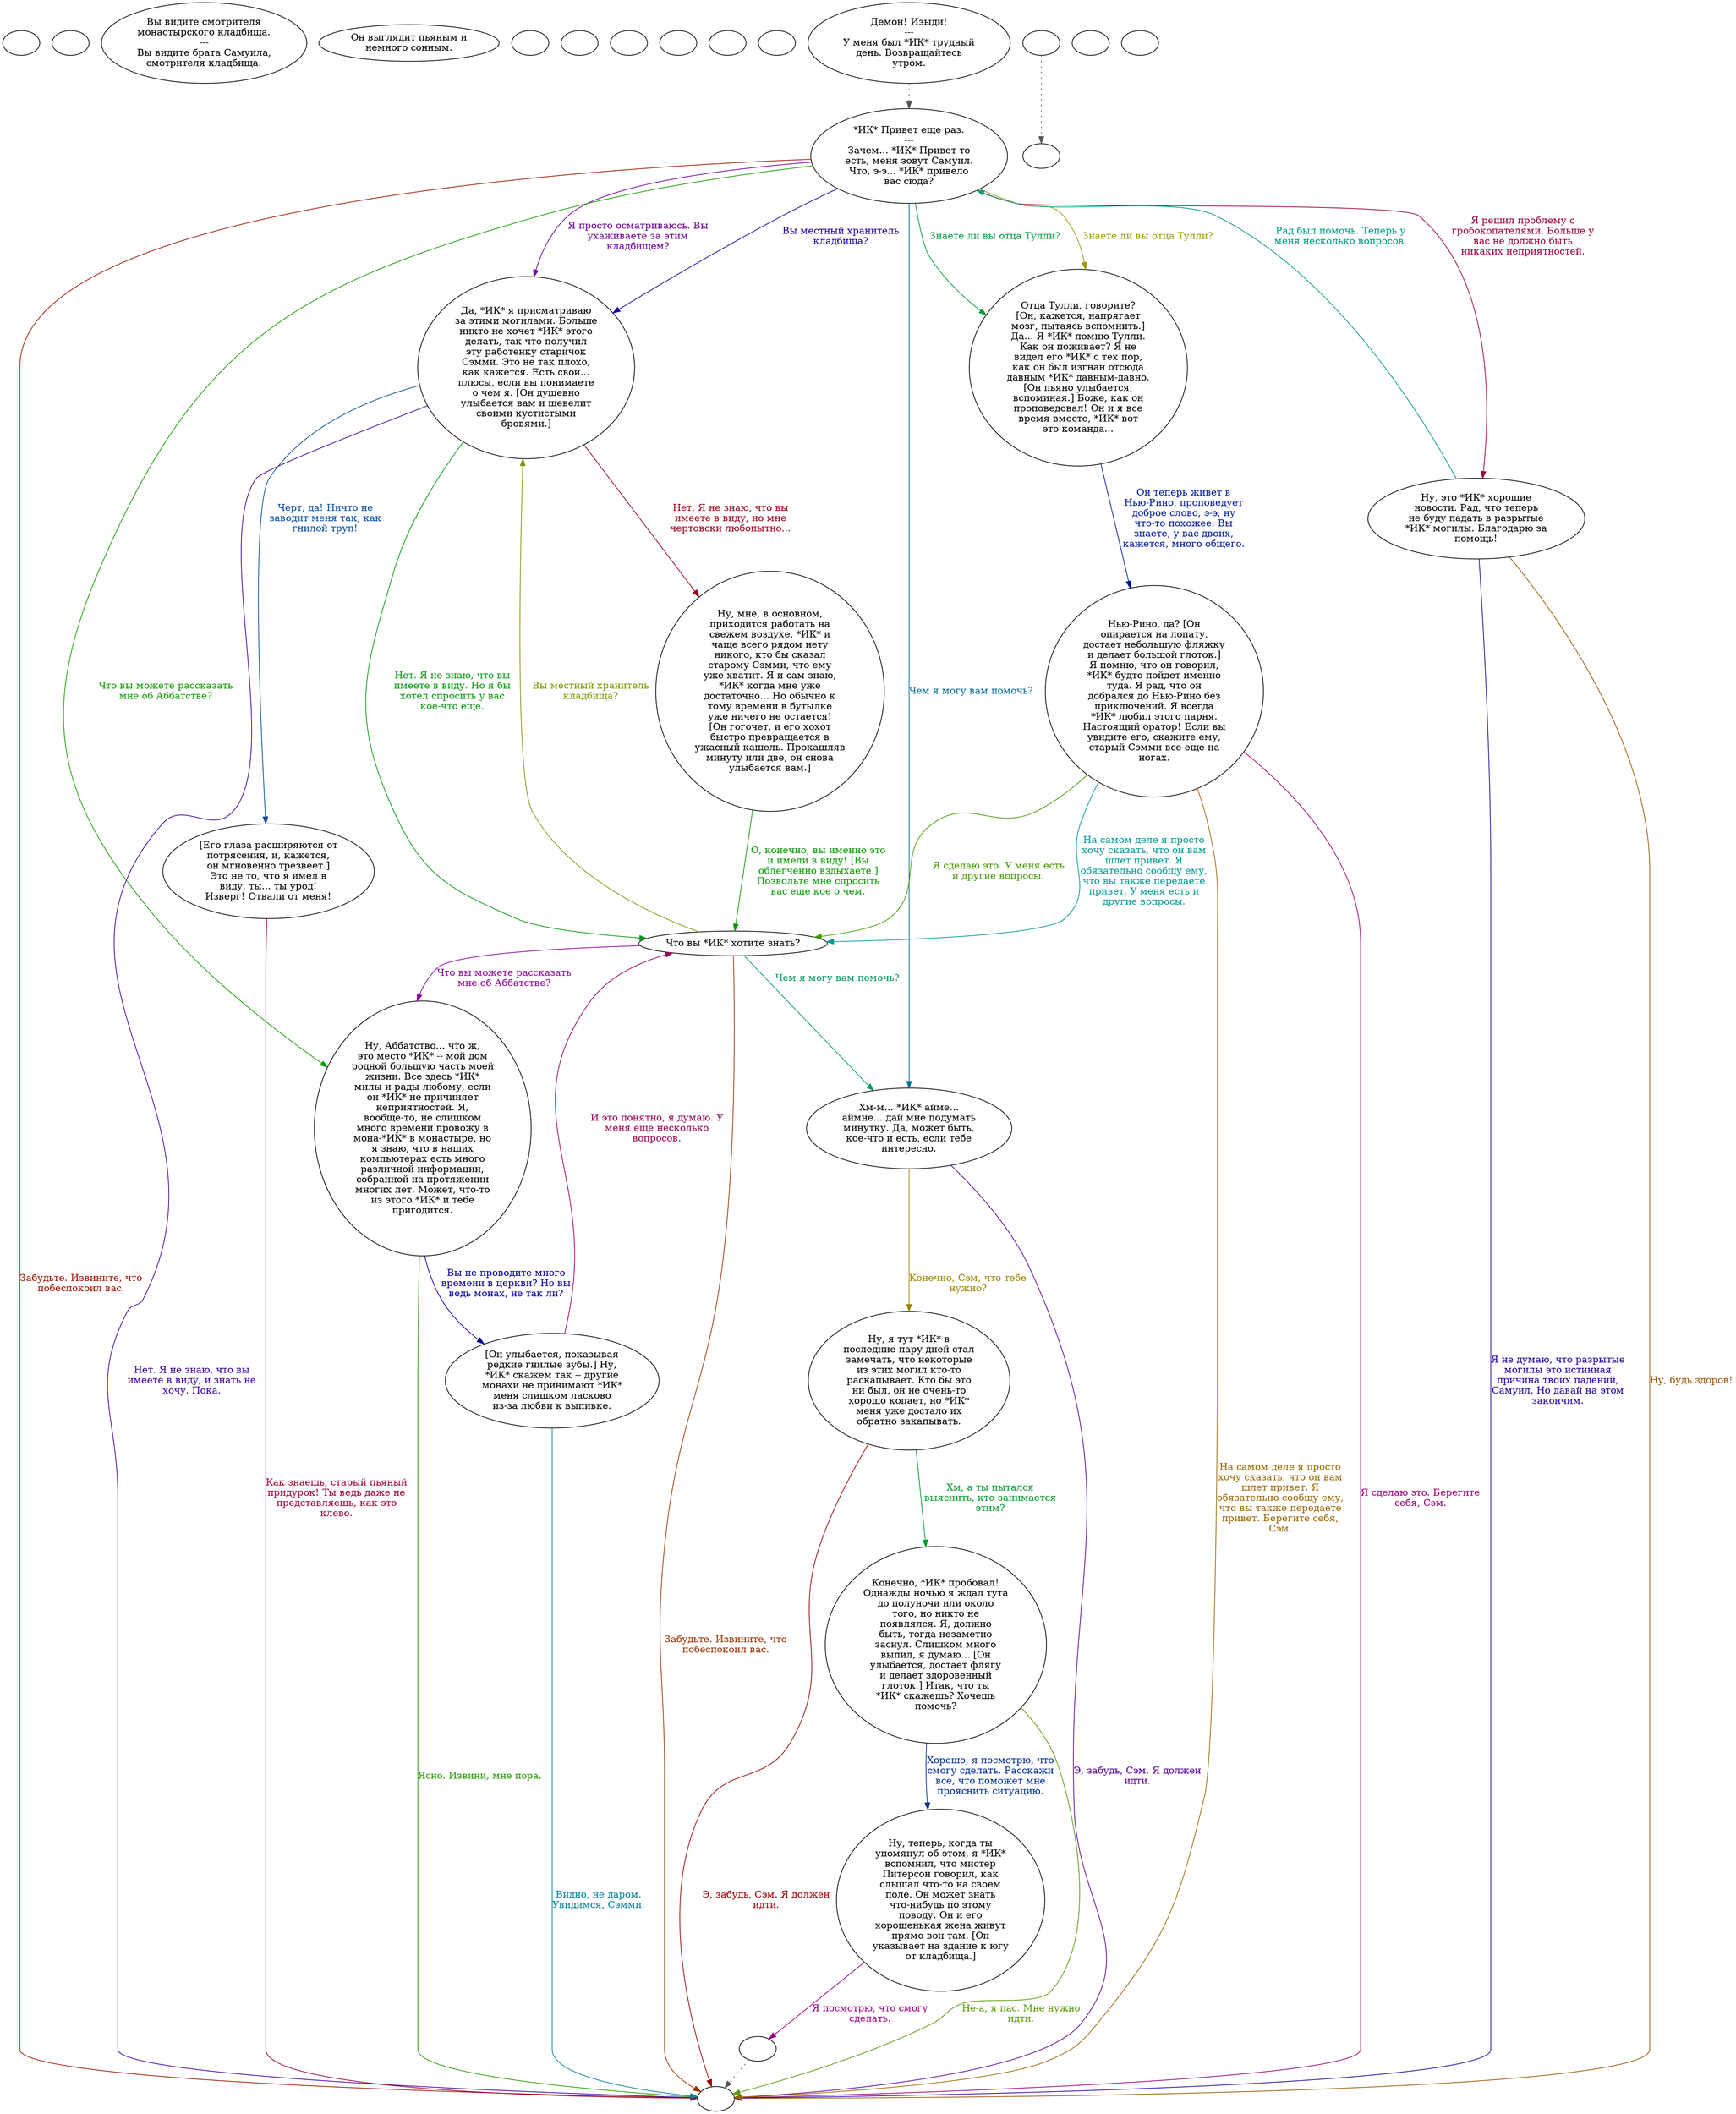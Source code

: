 digraph absamuel {
  "start" [style=filled       fillcolor="#FFFFFF"       color="#000000"]
  "start" [label=""]
  "use_p_proc" [style=filled       fillcolor="#FFFFFF"       color="#000000"]
  "use_p_proc" [label=""]
  "look_at_p_proc" [style=filled       fillcolor="#FFFFFF"       color="#000000"]
  "look_at_p_proc" [label="Вы видите смотрителя\nмонастырского кладбища.\n---\nВы видите брата Самуила,\nсмотрителя кладбища."]
  "description_p_proc" [style=filled       fillcolor="#FFFFFF"       color="#000000"]
  "description_p_proc" [label="Он выглядит пьяным и\nнемного сонным."]
  "use_skill_on_p_proc" [style=filled       fillcolor="#FFFFFF"       color="#000000"]
  "use_skill_on_p_proc" [label=""]
  "use_obj_on_p_proc" [style=filled       fillcolor="#FFFFFF"       color="#000000"]
  "use_obj_on_p_proc" [label=""]
  "damage_p_proc" [style=filled       fillcolor="#FFFFFF"       color="#000000"]
  "damage_p_proc" [label=""]
  "map_enter_p_proc" [style=filled       fillcolor="#FFFFFF"       color="#000000"]
  "map_enter_p_proc" [label=""]
  "map_update_p_proc" [style=filled       fillcolor="#FFFFFF"       color="#000000"]
  "map_update_p_proc" [label=""]
  "timed_event_p_proc" [style=filled       fillcolor="#FFFFFF"       color="#000000"]
  "timed_event_p_proc" [label=""]
  "talk_p_proc" [style=filled       fillcolor="#FFFFFF"       color="#000000"]
  "talk_p_proc" -> "Node001" [style=dotted color="#555555"]
  "talk_p_proc" [label="Демон! Изыди!\n---\nУ меня был *ИК* трудный\nдень. Возвращайтесь\nутром."]
  "Node998" [style=filled       fillcolor="#FFFFFF"       color="#000000"]
  "Node998" [label=""]
  "Node999" [style=filled       fillcolor="#FFFFFF"       color="#000000"]
  "Node999" [label=""]
  "Node001" [style=filled       fillcolor="#FFFFFF"       color="#000000"]
  "Node001" [label="*ИК* Привет еще раз.\n---\nЗачем... *ИК* Привет то\nесть, меня зовут Самуил.\nЧто, э-э... *ИК* привело\nвас сюда?"]
  "Node001" -> "Node004" [label="Вы местный хранитель\nкладбища?" color="#1A0099" fontcolor="#1A0099"]
  "Node001" -> "Node006" [label="Что вы можете рассказать\nмне об Аббатстве?" color="#139900" fontcolor="#139900"]
  "Node001" -> "Node012" [label="Я решил проблему с\nгробокопателями. Больше у\nвас не должно быть\nникаких неприятностей." color="#99003F" fontcolor="#99003F"]
  "Node001" -> "Node008" [label="Чем я могу вам помочь?" color="#006C99" fontcolor="#006C99"]
  "Node001" -> "Node002" [label="Знаете ли вы отца Тулли?" color="#999900" fontcolor="#999900"]
  "Node001" -> "Node004" [label="Я просто осматриваюсь. Вы\nухаживаете за этим\nкладбищем?" color="#6D0099" fontcolor="#6D0099"]
  "Node001" -> "Node002" [label="Знаете ли вы отца Тулли?" color="#009940" fontcolor="#009940"]
  "Node001" -> "Node999" [label="Забудьте. Извините, что\nпобеспокоил вас." color="#991300" fontcolor="#991300"]
  "Node002" [style=filled       fillcolor="#FFFFFF"       color="#000000"]
  "Node002" [label="Отца Тулли, говорите?\n[Он, кажется, напрягает\nмозг, пытаясь вспомнить.]\nДа... Я *ИК* помню Тулли.\nКак он поживает? Я не\nвидел его *ИК* с тех пор,\nкак он был изгнан отсюда\nдавным *ИК* давным-давно.\n[Он пьяно улыбается,\nвспоминая.] Боже, как он\nпроповедовал! Он и я все\nвремя вместе, *ИК* вот\nэто команда..."]
  "Node002" -> "Node003" [label="Он теперь живет в\nНью-Рино, проповедует\nдоброе слово, э-э, ну\nчто-то похожее. Вы\nзнаете, у вас двоих,\nкажется, много общего." color="#001999" fontcolor="#001999"]
  "Node003" [style=filled       fillcolor="#FFFFFF"       color="#000000"]
  "Node003" [label="Нью-Рино, да? [Он\nопирается на лопату,\nдостает небольшую фляжку\nи делает большой глоток.]\nЯ помню, что он говорил,\n*ИК* будто пойдет именно\nтуда. Я рад, что он\nдобрался до Нью-Рино без\nприключений. Я всегда\n*ИК* любил этого парня.\nНастоящий оратор! Если вы\nувидите его, скажите ему,\nстарый Сэмми все еще на\nногах."]
  "Node003" -> "Node005" [label="Я сделаю это. У меня есть\nи другие вопросы." color="#469900" fontcolor="#469900"]
  "Node003" -> "Node999" [label="Я сделаю это. Берегите\nсебя, Сэм." color="#990073" fontcolor="#990073"]
  "Node003" -> "Node005" [label="На самом деле я просто\nхочу сказать, что он вам\nшлет привет. Я\nобязательно сообщу ему,\nчто вы также передаете\nпривет. У меня есть и\nдругие вопросы." color="#009993" fontcolor="#009993"]
  "Node003" -> "Node999" [label="На самом деле я просто\nхочу сказать, что он вам\nшлет привет. Я\nобязательно сообщу ему,\nчто вы также передаете\nпривет. Берегите себя,\nСэм." color="#996600" fontcolor="#996600"]
  "Node004" [style=filled       fillcolor="#FFFFFF"       color="#000000"]
  "Node004" [label="Да, *ИК* я присматриваю\nза этими могилами. Больше\nникто не хочет *ИК* этого\nделать, так что получил\nэту работенку старичок\nСэмми. Это не так плохо,\nкак кажется. Есть свои...\nплюсы, если вы понимаете\nо чем я. [Он душевно\nулыбается вам и шевелит\nсвоими кустистыми\nбровями.]"]
  "Node004" -> "Node999" [label="Нет. Я не знаю, что вы\nимеете в виду, и знать не\nхочу. Пока." color="#3A0099" fontcolor="#3A0099"]
  "Node004" -> "Node005" [label="Нет. Я не знаю, что вы\nимеете в виду. Но я бы\nхотел спросить у вас\nкое-что еще." color="#00990D" fontcolor="#00990D"]
  "Node004" -> "Node013" [label="Нет. Я не знаю, что вы\nимеете в виду, но мне\nчертовски любопытно..." color="#990020" fontcolor="#990020"]
  "Node004" -> "Node014" [label="Черт, да! Ничто не\nзаводит меня так, как\nгнилой труп!" color="#004C99" fontcolor="#004C99"]
  "Node005" [style=filled       fillcolor="#FFFFFF"       color="#000000"]
  "Node005" [label="Что вы *ИК* хотите знать?"]
  "Node005" -> "Node004" [label="Вы местный хранитель\nкладбища?" color="#799900" fontcolor="#799900"]
  "Node005" -> "Node006" [label="Что вы можете рассказать\nмне об Аббатстве?" color="#8C0099" fontcolor="#8C0099"]
  "Node005" -> "Node008" [label="Чем я могу вам помочь?" color="#009960" fontcolor="#009960"]
  "Node005" -> "Node999" [label="Забудьте. Извините, что\nпобеспокоил вас." color="#993300" fontcolor="#993300"]
  "Node006" [style=filled       fillcolor="#FFFFFF"       color="#000000"]
  "Node006" [label="Ну, Аббатство... что ж,\nэто место *ИК* -- мой дом\nродной большую часть моей\nжизни. Все здесь *ИК*\nмилы и рады любому, если\nон *ИК* не причиняет\nнеприятностей. Я,\nвообще-то, не слишком\nмного времени провожу в\nмона-*ИК* в монастыре, но\nя знаю, что в наших\nкомпьютерах есть много\nразличной информации,\nсобранной на протяжении\nмногих лет. Может, что-то\nиз этого *ИК* и тебе\nпригодится."]
  "Node006" -> "Node007" [label="Вы не проводите много\nвремени в церкви? Но вы\nведь монах, не так ли?" color="#060099" fontcolor="#060099"]
  "Node006" -> "Node999" [label="Ясно. Извини, мне пора." color="#269900" fontcolor="#269900"]
  "Node007" [style=filled       fillcolor="#FFFFFF"       color="#000000"]
  "Node007" [label="[Он улыбается, показывая\nредкие гнилые зубы.] Ну,\n*ИК* скажем так -- другие\nмонахи не принимают *ИК*\nменя слишком ласково\nиз-за любви к выпивке."]
  "Node007" -> "Node005" [label="И это понятно, я думаю. У\nменя еще несколько\nвопросов." color="#990053" fontcolor="#990053"]
  "Node007" -> "Node999" [label="Видно, не даром.\nУвидимся, Сэмми." color="#008099" fontcolor="#008099"]
  "Node008" [style=filled       fillcolor="#FFFFFF"       color="#000000"]
  "Node008" [label="Хм-м... *ИК* айме...\nаймне... дай мне подумать\nминутку. Да, может быть,\nкое-что и есть, если тебе\nинтересно."]
  "Node008" -> "Node009" [label="Конечно, Сэм, что тебе\nнужно?" color="#998600" fontcolor="#998600"]
  "Node008" -> "Node999" [label="Э, забудь, Сэм. Я должен\nидти." color="#590099" fontcolor="#590099"]
  "Node009" [style=filled       fillcolor="#FFFFFF"       color="#000000"]
  "Node009" [label="Ну, я тут *ИК* в\nпоследние пару дней стал\nзамечать, что некоторые\nиз этих могил кто-то\nраскапывает. Кто бы это\nни был, он не очень-то\nхорошо копает, но *ИК*\nменя уже достало их\nобратно закапывать."]
  "Node009" -> "Node010" [label="Хм, а ты пытался\nвыяснить, кто занимается\nэтим?" color="#00992C" fontcolor="#00992C"]
  "Node009" -> "Node999" [label="Э, забудь, Сэм. Я должен\nидти." color="#990000" fontcolor="#990000"]
  "Node010" [style=filled       fillcolor="#FFFFFF"       color="#000000"]
  "Node010" [label="Конечно, *ИК* пробовал!\nОднажды ночью я ждал тута\nдо полуночи или около\nтого, но никто не\nпоявлялся. Я, должно\nбыть, тогда незаметно\nзаснул. Слишком много\nвыпил, я думаю... [Он\nулыбается, достает флягу\nи делает здоровенный\nглоток.] Итак, что ты\n*ИК* скажешь? Хочешь\nпомочь?"]
  "Node010" -> "Node011" [label="Хорошо, я посмотрю, что\nсмогу сделать. Расскажи\nвсе, что поможет мне\nпрояснить ситуацию." color="#002D99" fontcolor="#002D99"]
  "Node010" -> "Node999" [label="Не-а, я пас. Мне нужно\nидти." color="#599900" fontcolor="#599900"]
  "Node011" [style=filled       fillcolor="#FFFFFF"       color="#000000"]
  "Node011" [label="Ну, теперь, когда ты\nупомянул об этом, я *ИК*\nвспомнил, что мистер\nПитерсон говорил, как\nслышал что-то на своем\nполе. Он может знать\nчто-нибудь по этому\nповоду. Он и его\nхорошенькая жена живут\nпрямо вон там. [Он\nуказывает на здание к югу\nот кладбища.]"]
  "Node011" -> "Node980" [label="Я посмотрю, что смогу\nсделать." color="#990086" fontcolor="#990086"]
  "Node012" [style=filled       fillcolor="#FFFFFF"       color="#000000"]
  "Node012" [label="Ну, это *ИК* хорошие\nновости. Рад, что теперь\nне буду падать в разрытые\n*ИК* могилы. Благодарю за\nпомощь!"]
  "Node012" -> "Node001" [label="Рад был помочь. Теперь у\nменя несколько вопросов." color="#00997F" fontcolor="#00997F"]
  "Node012" -> "Node999" [label="Ну, будь здоров!" color="#995300" fontcolor="#995300"]
  "Node012" -> "Node999" [label="Я не думаю, что разрытые\nмогилы это истинная\nпричина твоих падений,\nСамуил. Но давай на этом\nзакончим." color="#260099" fontcolor="#260099"]
  "Node013" [style=filled       fillcolor="#FFFFFF"       color="#000000"]
  "Node013" [label="Ну, мне, в основном,\nприходится работать на\nсвежем воздухе, *ИК* и\nчаще всего рядом нету\nникого, кто бы сказал\nстарому Сэмми, что ему\nуже хватит. Я и сам знаю,\n*ИК* когда мне уже\nдостаточно... Но обычно к\nтому времени в бутылке\nуже ничего не остается!\n[Он гогочет, и его хохот\nбыстро превращается в\nужасный кашель. Прокашляв\nминуту или две, он снова\nулыбается вам.]"]
  "Node013" -> "Node005" [label="О, конечно, вы именно это\nи имели в виду! [Вы\nоблегченно вздыхаете.]\nПозвольте мне спросить\nвас еще кое о чем." color="#079900" fontcolor="#079900"]
  "Node014" [style=filled       fillcolor="#FFFFFF"       color="#000000"]
  "Node014" [label="[Его глаза расширяются от\nпотрясения, и, кажется,\nон мгновенно трезвеет.]\nЭто не то, что я имел в\nвиду, ты... ты урод!\nИзверг! Отвали от меня!"]
  "Node014" -> "Node999" [label="Как знаешь, старый пьяный\nпридурок! Ты ведь даже не\nпредставляешь, как это\nклево." color="#990033" fontcolor="#990033"]
  "Node980" [style=filled       fillcolor="#FFFFFF"       color="#000000"]
  "Node980" -> "Node999" [style=dotted color="#555555"]
  "Node980" [label=""]
  "critter_p_proc" [style=filled       fillcolor="#FFFFFF"       color="#000000"]
  "critter_p_proc" [label=""]
  "pickup_p_proc" [style=filled       fillcolor="#FFFFFF"       color="#000000"]
  "pickup_p_proc" -> "Node998" [style=dotted color="#555555"]
  "pickup_p_proc" [label=""]
  "destroy_p_proc" [style=filled       fillcolor="#FFFFFF"       color="#000000"]
  "destroy_p_proc" [label=""]
}